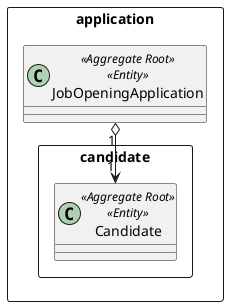 @startuml

rectangle application{
    class JobOpeningApplication<<Aggregate Root>><<Entity>>{}




rectangle candidate{
    class Candidate<<Aggregate Root>><<Entity>>{}

}
JobOpeningApplication"1" o--> "1"Candidate






@enduml